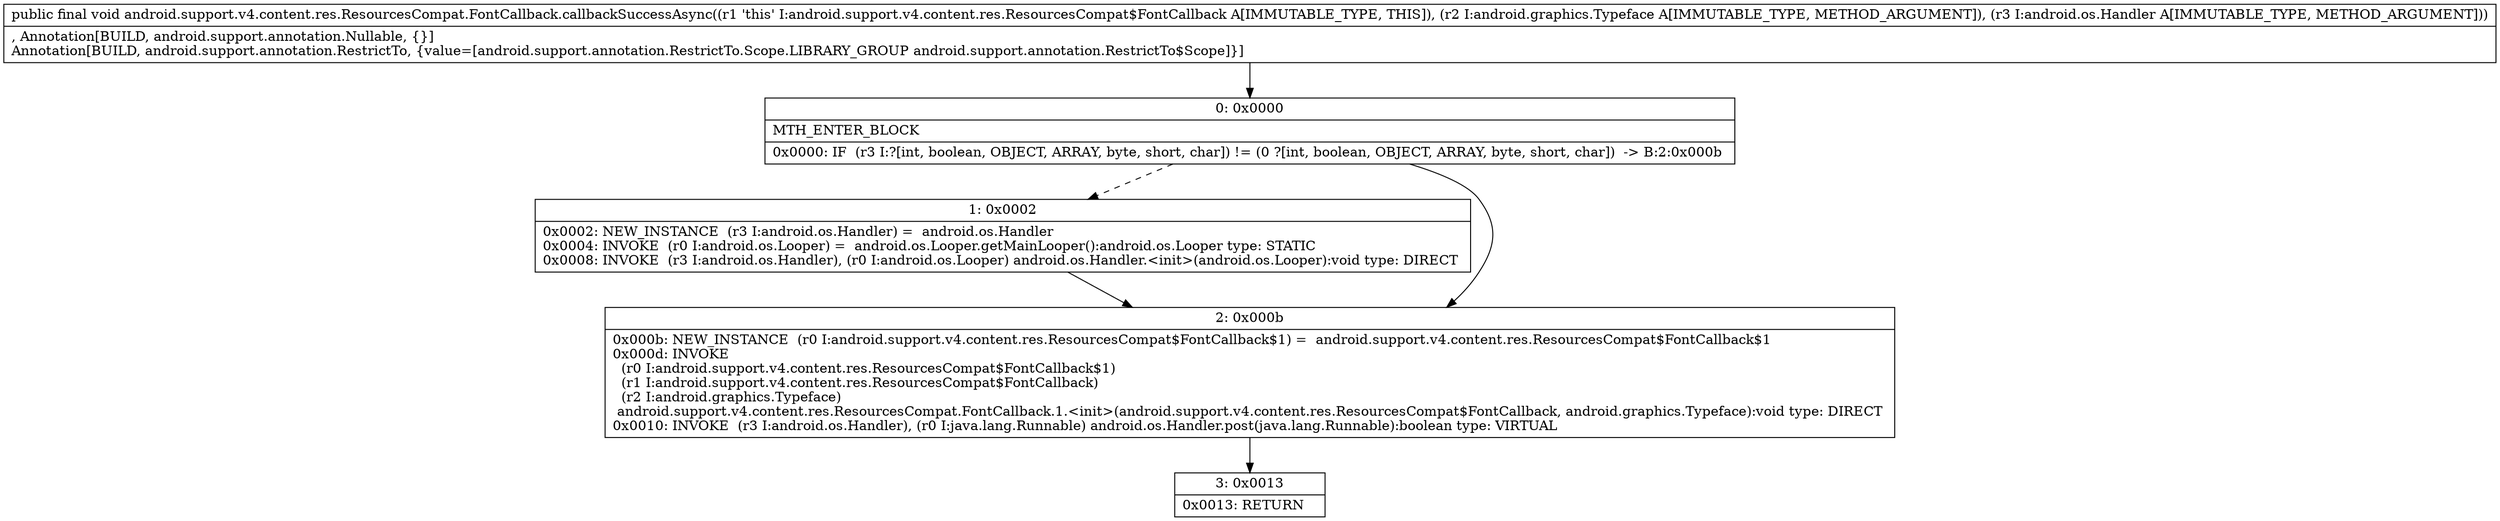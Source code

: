 digraph "CFG forandroid.support.v4.content.res.ResourcesCompat.FontCallback.callbackSuccessAsync(Landroid\/graphics\/Typeface;Landroid\/os\/Handler;)V" {
Node_0 [shape=record,label="{0\:\ 0x0000|MTH_ENTER_BLOCK\l|0x0000: IF  (r3 I:?[int, boolean, OBJECT, ARRAY, byte, short, char]) != (0 ?[int, boolean, OBJECT, ARRAY, byte, short, char])  \-\> B:2:0x000b \l}"];
Node_1 [shape=record,label="{1\:\ 0x0002|0x0002: NEW_INSTANCE  (r3 I:android.os.Handler) =  android.os.Handler \l0x0004: INVOKE  (r0 I:android.os.Looper) =  android.os.Looper.getMainLooper():android.os.Looper type: STATIC \l0x0008: INVOKE  (r3 I:android.os.Handler), (r0 I:android.os.Looper) android.os.Handler.\<init\>(android.os.Looper):void type: DIRECT \l}"];
Node_2 [shape=record,label="{2\:\ 0x000b|0x000b: NEW_INSTANCE  (r0 I:android.support.v4.content.res.ResourcesCompat$FontCallback$1) =  android.support.v4.content.res.ResourcesCompat$FontCallback$1 \l0x000d: INVOKE  \l  (r0 I:android.support.v4.content.res.ResourcesCompat$FontCallback$1)\l  (r1 I:android.support.v4.content.res.ResourcesCompat$FontCallback)\l  (r2 I:android.graphics.Typeface)\l android.support.v4.content.res.ResourcesCompat.FontCallback.1.\<init\>(android.support.v4.content.res.ResourcesCompat$FontCallback, android.graphics.Typeface):void type: DIRECT \l0x0010: INVOKE  (r3 I:android.os.Handler), (r0 I:java.lang.Runnable) android.os.Handler.post(java.lang.Runnable):boolean type: VIRTUAL \l}"];
Node_3 [shape=record,label="{3\:\ 0x0013|0x0013: RETURN   \l}"];
MethodNode[shape=record,label="{public final void android.support.v4.content.res.ResourcesCompat.FontCallback.callbackSuccessAsync((r1 'this' I:android.support.v4.content.res.ResourcesCompat$FontCallback A[IMMUTABLE_TYPE, THIS]), (r2 I:android.graphics.Typeface A[IMMUTABLE_TYPE, METHOD_ARGUMENT]), (r3 I:android.os.Handler A[IMMUTABLE_TYPE, METHOD_ARGUMENT]))  | , Annotation[BUILD, android.support.annotation.Nullable, \{\}]\lAnnotation[BUILD, android.support.annotation.RestrictTo, \{value=[android.support.annotation.RestrictTo.Scope.LIBRARY_GROUP android.support.annotation.RestrictTo$Scope]\}]\l}"];
MethodNode -> Node_0;
Node_0 -> Node_1[style=dashed];
Node_0 -> Node_2;
Node_1 -> Node_2;
Node_2 -> Node_3;
}

